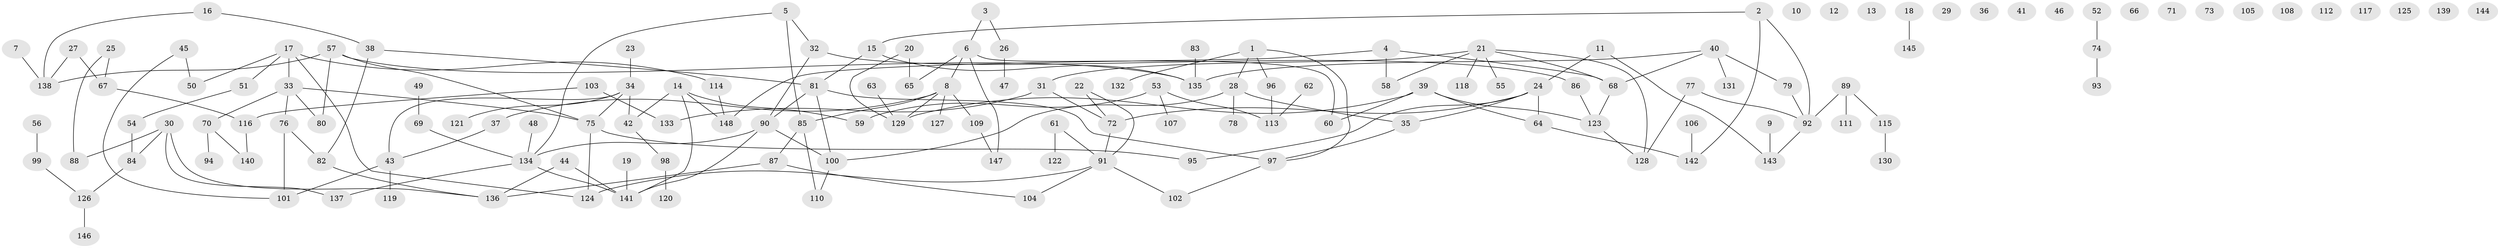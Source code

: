 // coarse degree distribution, {1: 0.2972972972972973, 0: 0.24324324324324326, 4: 0.10810810810810811, 2: 0.14864864864864866, 3: 0.08108108108108109, 5: 0.05405405405405406, 8: 0.02702702702702703, 9: 0.013513513513513514, 6: 0.013513513513513514, 7: 0.013513513513513514}
// Generated by graph-tools (version 1.1) at 2025/44/03/04/25 21:44:07]
// undirected, 148 vertices, 170 edges
graph export_dot {
graph [start="1"]
  node [color=gray90,style=filled];
  1;
  2;
  3;
  4;
  5;
  6;
  7;
  8;
  9;
  10;
  11;
  12;
  13;
  14;
  15;
  16;
  17;
  18;
  19;
  20;
  21;
  22;
  23;
  24;
  25;
  26;
  27;
  28;
  29;
  30;
  31;
  32;
  33;
  34;
  35;
  36;
  37;
  38;
  39;
  40;
  41;
  42;
  43;
  44;
  45;
  46;
  47;
  48;
  49;
  50;
  51;
  52;
  53;
  54;
  55;
  56;
  57;
  58;
  59;
  60;
  61;
  62;
  63;
  64;
  65;
  66;
  67;
  68;
  69;
  70;
  71;
  72;
  73;
  74;
  75;
  76;
  77;
  78;
  79;
  80;
  81;
  82;
  83;
  84;
  85;
  86;
  87;
  88;
  89;
  90;
  91;
  92;
  93;
  94;
  95;
  96;
  97;
  98;
  99;
  100;
  101;
  102;
  103;
  104;
  105;
  106;
  107;
  108;
  109;
  110;
  111;
  112;
  113;
  114;
  115;
  116;
  117;
  118;
  119;
  120;
  121;
  122;
  123;
  124;
  125;
  126;
  127;
  128;
  129;
  130;
  131;
  132;
  133;
  134;
  135;
  136;
  137;
  138;
  139;
  140;
  141;
  142;
  143;
  144;
  145;
  146;
  147;
  148;
  1 -- 28;
  1 -- 96;
  1 -- 97;
  1 -- 132;
  2 -- 15;
  2 -- 92;
  2 -- 142;
  3 -- 6;
  3 -- 26;
  4 -- 58;
  4 -- 68;
  4 -- 148;
  5 -- 32;
  5 -- 85;
  5 -- 134;
  6 -- 8;
  6 -- 60;
  6 -- 65;
  6 -- 147;
  7 -- 138;
  8 -- 37;
  8 -- 85;
  8 -- 109;
  8 -- 127;
  8 -- 129;
  9 -- 143;
  11 -- 24;
  11 -- 143;
  14 -- 42;
  14 -- 59;
  14 -- 141;
  14 -- 148;
  15 -- 81;
  15 -- 135;
  16 -- 38;
  16 -- 138;
  17 -- 33;
  17 -- 50;
  17 -- 51;
  17 -- 114;
  17 -- 124;
  18 -- 145;
  19 -- 141;
  20 -- 65;
  20 -- 129;
  21 -- 31;
  21 -- 55;
  21 -- 58;
  21 -- 68;
  21 -- 118;
  21 -- 128;
  22 -- 72;
  22 -- 91;
  23 -- 34;
  24 -- 35;
  24 -- 64;
  24 -- 72;
  24 -- 95;
  25 -- 67;
  25 -- 88;
  26 -- 47;
  27 -- 67;
  27 -- 138;
  28 -- 35;
  28 -- 78;
  28 -- 100;
  30 -- 84;
  30 -- 88;
  30 -- 136;
  30 -- 137;
  31 -- 72;
  31 -- 133;
  32 -- 86;
  32 -- 90;
  33 -- 70;
  33 -- 75;
  33 -- 76;
  33 -- 80;
  34 -- 42;
  34 -- 43;
  34 -- 75;
  34 -- 121;
  35 -- 97;
  37 -- 43;
  38 -- 81;
  38 -- 82;
  39 -- 60;
  39 -- 64;
  39 -- 123;
  39 -- 129;
  40 -- 68;
  40 -- 79;
  40 -- 131;
  40 -- 135;
  42 -- 98;
  43 -- 101;
  43 -- 119;
  44 -- 136;
  44 -- 141;
  45 -- 50;
  45 -- 101;
  48 -- 134;
  49 -- 69;
  51 -- 54;
  52 -- 74;
  53 -- 59;
  53 -- 107;
  53 -- 113;
  54 -- 84;
  56 -- 99;
  57 -- 75;
  57 -- 80;
  57 -- 135;
  57 -- 138;
  61 -- 91;
  61 -- 122;
  62 -- 113;
  63 -- 129;
  64 -- 142;
  67 -- 116;
  68 -- 123;
  69 -- 134;
  70 -- 94;
  70 -- 140;
  72 -- 91;
  74 -- 93;
  75 -- 95;
  75 -- 124;
  76 -- 82;
  76 -- 101;
  77 -- 92;
  77 -- 128;
  79 -- 92;
  81 -- 90;
  81 -- 97;
  81 -- 100;
  82 -- 136;
  83 -- 135;
  84 -- 126;
  85 -- 87;
  85 -- 110;
  86 -- 123;
  87 -- 104;
  87 -- 136;
  89 -- 92;
  89 -- 111;
  89 -- 115;
  90 -- 100;
  90 -- 134;
  90 -- 141;
  91 -- 102;
  91 -- 104;
  91 -- 124;
  92 -- 143;
  96 -- 113;
  97 -- 102;
  98 -- 120;
  99 -- 126;
  100 -- 110;
  103 -- 116;
  103 -- 133;
  106 -- 142;
  109 -- 147;
  114 -- 148;
  115 -- 130;
  116 -- 140;
  123 -- 128;
  126 -- 146;
  134 -- 137;
  134 -- 141;
}
